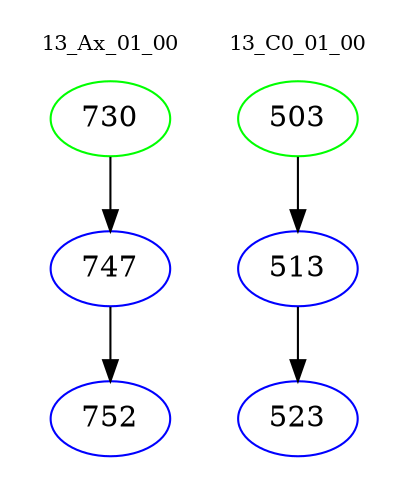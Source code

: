 digraph{
subgraph cluster_0 {
color = white
label = "13_Ax_01_00";
fontsize=10;
T0_730 [label="730", color="green"]
T0_730 -> T0_747 [color="black"]
T0_747 [label="747", color="blue"]
T0_747 -> T0_752 [color="black"]
T0_752 [label="752", color="blue"]
}
subgraph cluster_1 {
color = white
label = "13_C0_01_00";
fontsize=10;
T1_503 [label="503", color="green"]
T1_503 -> T1_513 [color="black"]
T1_513 [label="513", color="blue"]
T1_513 -> T1_523 [color="black"]
T1_523 [label="523", color="blue"]
}
}
